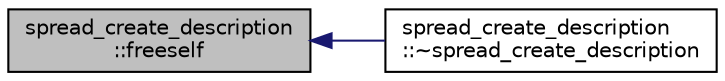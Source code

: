 digraph "spread_create_description::freeself"
{
  edge [fontname="Helvetica",fontsize="10",labelfontname="Helvetica",labelfontsize="10"];
  node [fontname="Helvetica",fontsize="10",shape=record];
  rankdir="LR";
  Node9 [label="spread_create_description\l::freeself",height=0.2,width=0.4,color="black", fillcolor="grey75", style="filled", fontcolor="black"];
  Node9 -> Node10 [dir="back",color="midnightblue",fontsize="10",style="solid",fontname="Helvetica"];
  Node10 [label="spread_create_description\l::~spread_create_description",height=0.2,width=0.4,color="black", fillcolor="white", style="filled",URL="$d0/df6/classspread__create__description.html#a5b319d73a3cc7174ae2727fb16198056"];
}
